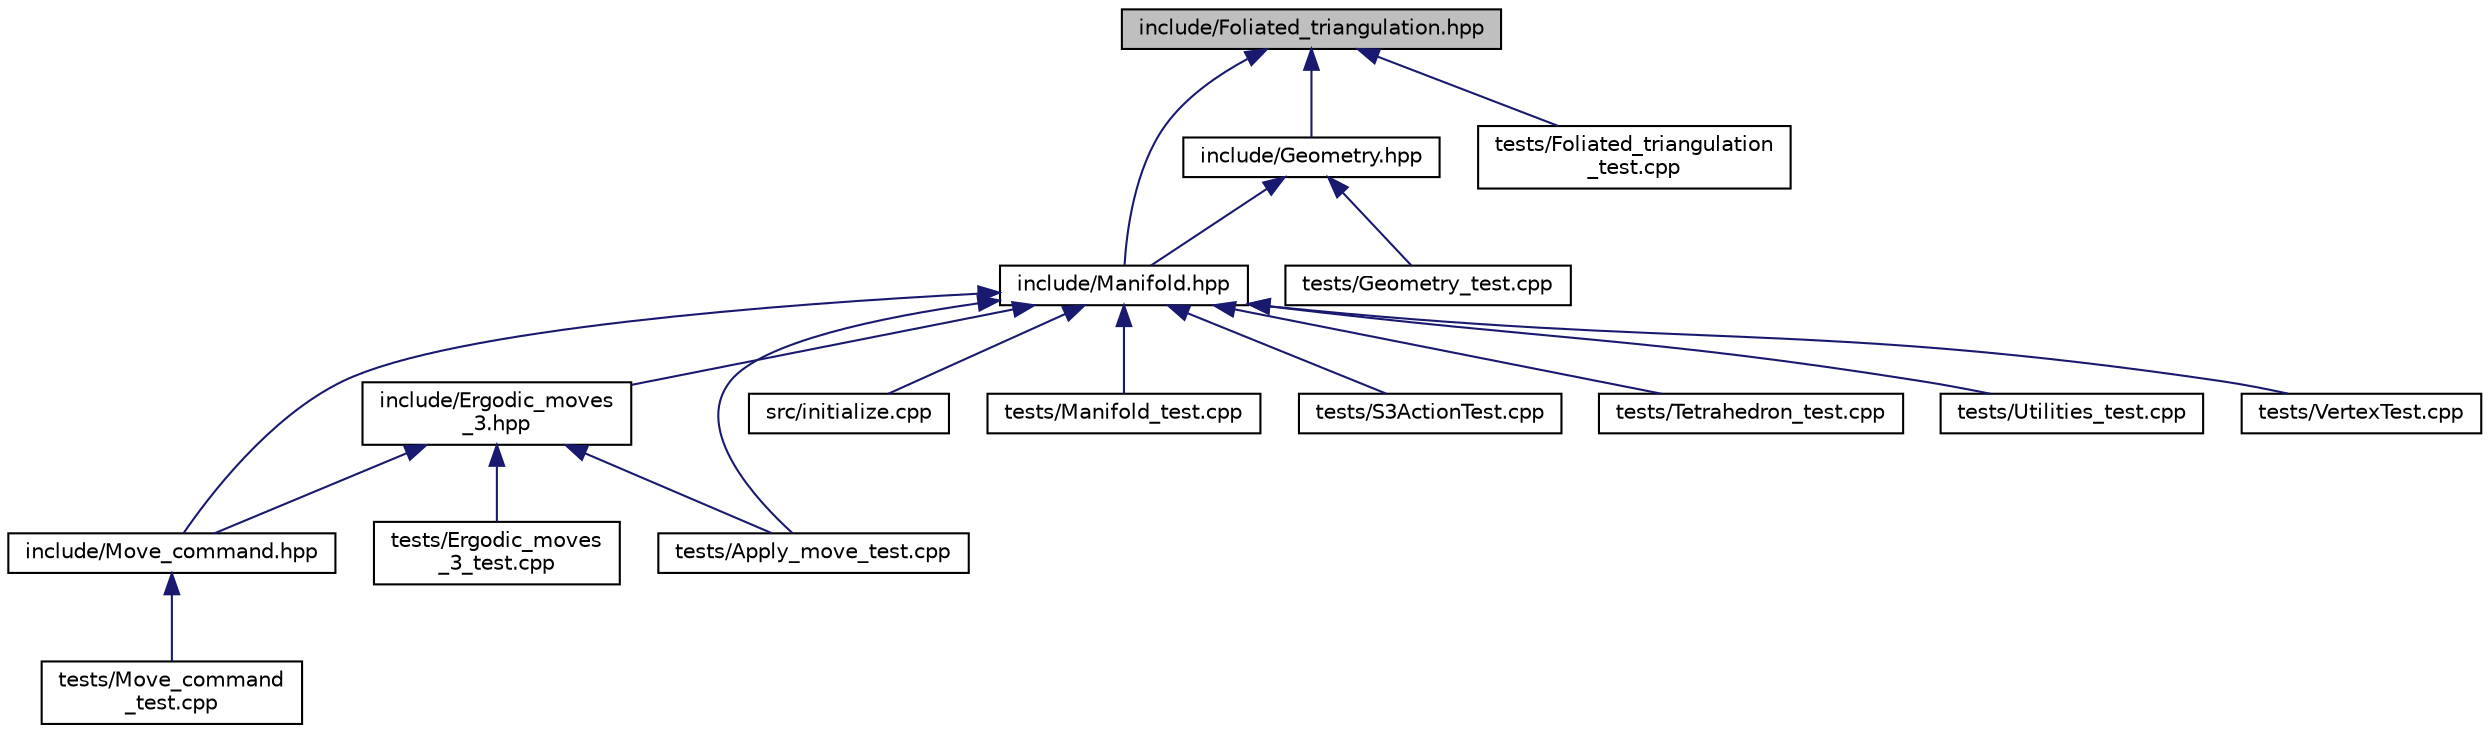 digraph "include/Foliated_triangulation.hpp"
{
 // LATEX_PDF_SIZE
  edge [fontname="Helvetica",fontsize="10",labelfontname="Helvetica",labelfontsize="10"];
  node [fontname="Helvetica",fontsize="10",shape=record];
  Node1 [label="include/Foliated_triangulation.hpp",height=0.2,width=0.4,color="black", fillcolor="grey75", style="filled", fontcolor="black",tooltip="Create foliated spherical triangulations."];
  Node1 -> Node2 [dir="back",color="midnightblue",fontsize="10",style="solid",fontname="Helvetica"];
  Node2 [label="include/Manifold.hpp",height=0.2,width=0.4,color="black", fillcolor="white", style="filled",URL="$_manifold_8hpp.html",tooltip="Data structures for manifolds."];
  Node2 -> Node3 [dir="back",color="midnightblue",fontsize="10",style="solid",fontname="Helvetica"];
  Node3 [label="include/Ergodic_moves\l_3.hpp",height=0.2,width=0.4,color="black", fillcolor="white", style="filled",URL="$_ergodic__moves__3_8hpp.html",tooltip="Pachner moves on 2+1 dimensional foliated Delaunay triangulations."];
  Node3 -> Node4 [dir="back",color="midnightblue",fontsize="10",style="solid",fontname="Helvetica"];
  Node4 [label="include/Move_command.hpp",height=0.2,width=0.4,color="black", fillcolor="white", style="filled",URL="$_move__command_8hpp.html",tooltip="Do ergodic moves using the Command pattern."];
  Node4 -> Node5 [dir="back",color="midnightblue",fontsize="10",style="solid",fontname="Helvetica"];
  Node5 [label="tests/Move_command\l_test.cpp",height=0.2,width=0.4,color="black", fillcolor="white", style="filled",URL="$_move__command__test_8cpp.html",tooltip="Tests for moves."];
  Node3 -> Node6 [dir="back",color="midnightblue",fontsize="10",style="solid",fontname="Helvetica"];
  Node6 [label="tests/Apply_move_test.cpp",height=0.2,width=0.4,color="black", fillcolor="white", style="filled",URL="$_apply__move__test_8cpp.html",tooltip="Apply ergodic moves to manifolds."];
  Node3 -> Node7 [dir="back",color="midnightblue",fontsize="10",style="solid",fontname="Helvetica"];
  Node7 [label="tests/Ergodic_moves\l_3_test.cpp",height=0.2,width=0.4,color="black", fillcolor="white", style="filled",URL="$_ergodic__moves__3__test_8cpp.html",tooltip="Tests for ergodic moves on foliated triangulations."];
  Node2 -> Node4 [dir="back",color="midnightblue",fontsize="10",style="solid",fontname="Helvetica"];
  Node2 -> Node8 [dir="back",color="midnightblue",fontsize="10",style="solid",fontname="Helvetica"];
  Node8 [label="src/initialize.cpp",height=0.2,width=0.4,color="black", fillcolor="white", style="filled",URL="$initialize_8cpp.html",tooltip="Generates initial spacetimes."];
  Node2 -> Node6 [dir="back",color="midnightblue",fontsize="10",style="solid",fontname="Helvetica"];
  Node2 -> Node9 [dir="back",color="midnightblue",fontsize="10",style="solid",fontname="Helvetica"];
  Node9 [label="tests/Manifold_test.cpp",height=0.2,width=0.4,color="black", fillcolor="white", style="filled",URL="$_manifold__test_8cpp_source.html",tooltip=" "];
  Node2 -> Node10 [dir="back",color="midnightblue",fontsize="10",style="solid",fontname="Helvetica"];
  Node10 [label="tests/S3ActionTest.cpp",height=0.2,width=0.4,color="black", fillcolor="white", style="filled",URL="$_s3_action_test_8cpp_source.html",tooltip=" "];
  Node2 -> Node11 [dir="back",color="midnightblue",fontsize="10",style="solid",fontname="Helvetica"];
  Node11 [label="tests/Tetrahedron_test.cpp",height=0.2,width=0.4,color="black", fillcolor="white", style="filled",URL="$_tetrahedron__test_8cpp_source.html",tooltip=" "];
  Node2 -> Node12 [dir="back",color="midnightblue",fontsize="10",style="solid",fontname="Helvetica"];
  Node12 [label="tests/Utilities_test.cpp",height=0.2,width=0.4,color="black", fillcolor="white", style="filled",URL="$_utilities__test_8cpp.html",tooltip="Tests on utility functions."];
  Node2 -> Node13 [dir="back",color="midnightblue",fontsize="10",style="solid",fontname="Helvetica"];
  Node13 [label="tests/VertexTest.cpp",height=0.2,width=0.4,color="black", fillcolor="white", style="filled",URL="$_vertex_test_8cpp_source.html",tooltip=" "];
  Node1 -> Node14 [dir="back",color="midnightblue",fontsize="10",style="solid",fontname="Helvetica"];
  Node14 [label="include/Geometry.hpp",height=0.2,width=0.4,color="black", fillcolor="white", style="filled",URL="$_geometry_8hpp.html",tooltip="Data structures for geometry."];
  Node14 -> Node2 [dir="back",color="midnightblue",fontsize="10",style="solid",fontname="Helvetica"];
  Node14 -> Node15 [dir="back",color="midnightblue",fontsize="10",style="solid",fontname="Helvetica"];
  Node15 [label="tests/Geometry_test.cpp",height=0.2,width=0.4,color="black", fillcolor="white", style="filled",URL="$_geometry__test_8cpp_source.html",tooltip=" "];
  Node1 -> Node16 [dir="back",color="midnightblue",fontsize="10",style="solid",fontname="Helvetica"];
  Node16 [label="tests/Foliated_triangulation\l_test.cpp",height=0.2,width=0.4,color="black", fillcolor="white", style="filled",URL="$_foliated__triangulation__test_8cpp.html",tooltip="Tests for foliated triangulations."];
}
